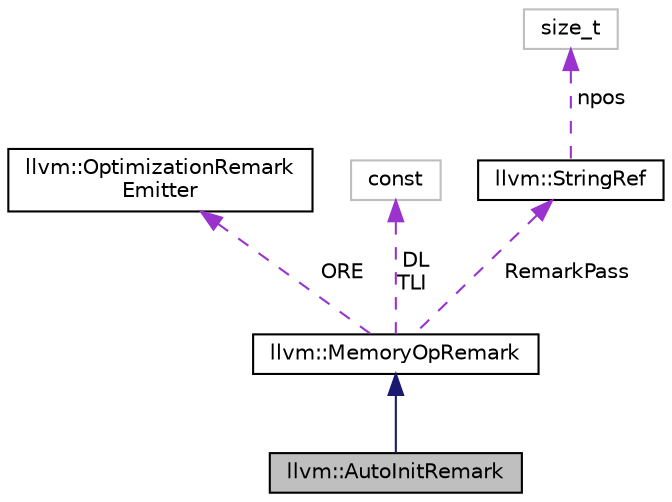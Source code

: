 digraph "llvm::AutoInitRemark"
{
 // LATEX_PDF_SIZE
  bgcolor="transparent";
  edge [fontname="Helvetica",fontsize="10",labelfontname="Helvetica",labelfontsize="10"];
  node [fontname="Helvetica",fontsize="10",shape=record];
  Node1 [label="llvm::AutoInitRemark",height=0.2,width=0.4,color="black", fillcolor="grey75", style="filled", fontcolor="black",tooltip="Special case for -ftrivial-auto-var-init remarks."];
  Node2 -> Node1 [dir="back",color="midnightblue",fontsize="10",style="solid",fontname="Helvetica"];
  Node2 [label="llvm::MemoryOpRemark",height=0.2,width=0.4,color="black",URL="$structllvm_1_1MemoryOpRemark.html",tooltip=" "];
  Node3 -> Node2 [dir="back",color="darkorchid3",fontsize="10",style="dashed",label=" ORE" ,fontname="Helvetica"];
  Node3 [label="llvm::OptimizationRemark\lEmitter",height=0.2,width=0.4,color="black",URL="$classllvm_1_1OptimizationRemarkEmitter.html",tooltip="The optimization diagnostic interface."];
  Node4 -> Node2 [dir="back",color="darkorchid3",fontsize="10",style="dashed",label=" DL\nTLI" ,fontname="Helvetica"];
  Node4 [label="const",height=0.2,width=0.4,color="grey75",tooltip=" "];
  Node5 -> Node2 [dir="back",color="darkorchid3",fontsize="10",style="dashed",label=" RemarkPass" ,fontname="Helvetica"];
  Node5 [label="llvm::StringRef",height=0.2,width=0.4,color="black",URL="$classllvm_1_1StringRef.html",tooltip="StringRef - Represent a constant reference to a string, i.e."];
  Node6 -> Node5 [dir="back",color="darkorchid3",fontsize="10",style="dashed",label=" npos" ,fontname="Helvetica"];
  Node6 [label="size_t",height=0.2,width=0.4,color="grey75",tooltip=" "];
}
